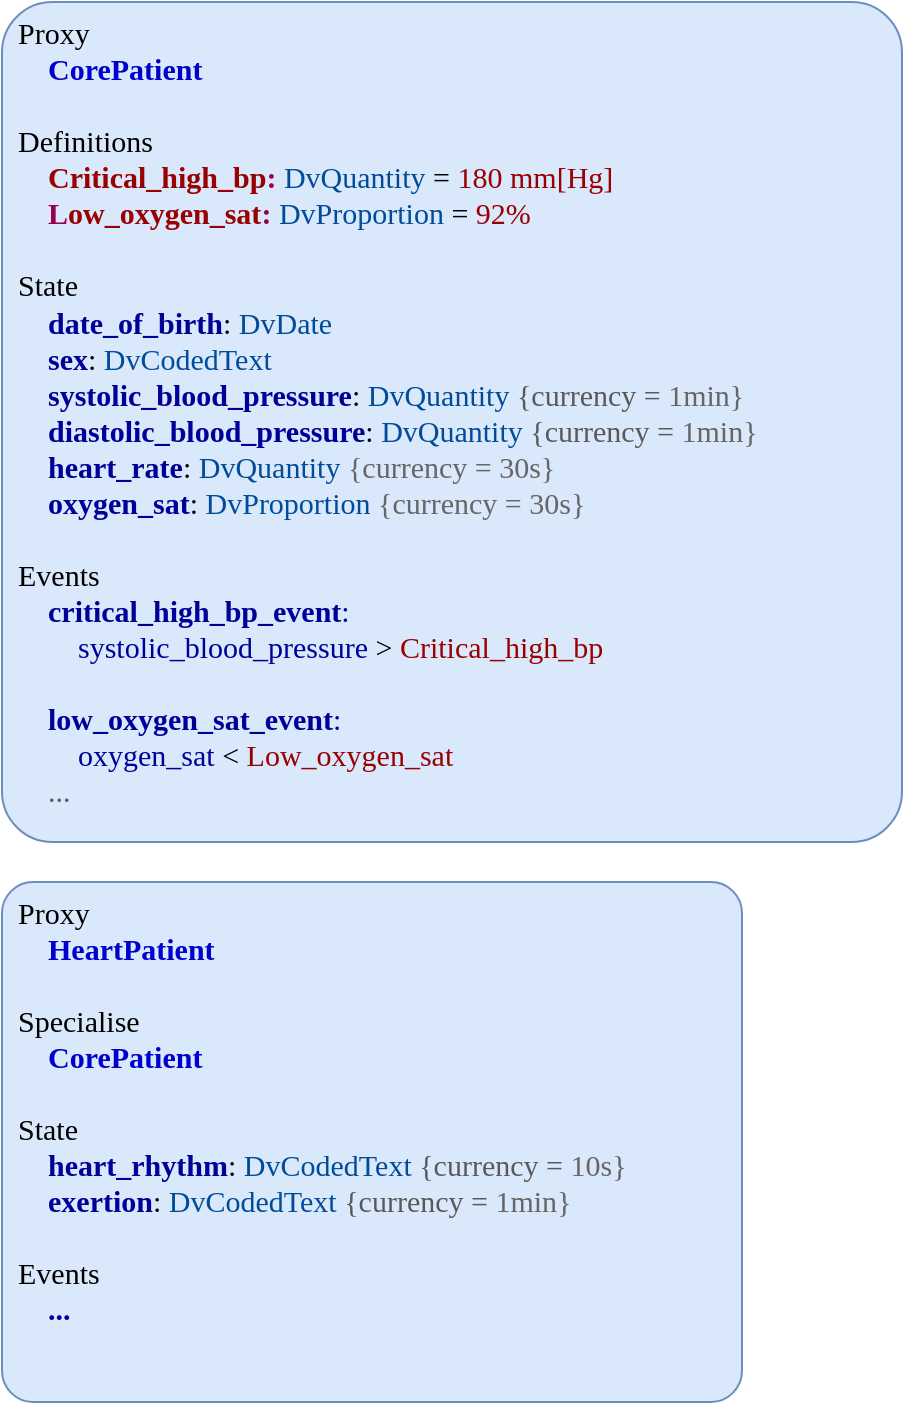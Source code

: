 <mxfile version="12.6.5" type="device"><diagram id="-mjmxiD4SZ3i_Z-_ZSI0" name="Page-1"><mxGraphModel dx="1368" dy="816" grid="1" gridSize="10" guides="1" tooltips="1" connect="1" arrows="1" fold="1" page="1" pageScale="1" pageWidth="1169" pageHeight="827" math="0" shadow="0"><root><mxCell id="0"/><mxCell id="1" parent="0"/><mxCell id="RvP3062w9t06JpOHgTbH-61" value="&lt;div style=&quot;font-size: 15px&quot;&gt;&lt;font style=&quot;font-size: 15px&quot;&gt;&lt;span&gt;Proxy&lt;/span&gt;&lt;/font&gt;&lt;/div&gt;&lt;div style=&quot;font-size: 15px&quot;&gt;&lt;font style=&quot;font-size: 15px&quot;&gt;&lt;span&gt;&amp;nbsp; &amp;nbsp;&amp;nbsp;&lt;/span&gt;&lt;font style=&quot;font-size: 15px&quot;&gt;&lt;b&gt;&lt;font color=&quot;#0000cc&quot;&gt;HeartPatient&lt;/font&gt;&lt;/b&gt;&lt;font color=&quot;#004c99&quot;&gt;&amp;nbsp;&lt;/font&gt;&lt;/font&gt;&lt;/font&gt;&lt;/div&gt;&lt;div style=&quot;font-size: 15px&quot;&gt;&lt;font style=&quot;font-size: 15px&quot;&gt;&lt;font style=&quot;font-size: 15px&quot;&gt;&lt;font color=&quot;#004c99&quot;&gt;&lt;br&gt;&lt;/font&gt;&lt;/font&gt;&lt;/font&gt;&lt;/div&gt;&lt;div style=&quot;font-size: 15px&quot;&gt;Specialise&lt;/div&gt;&lt;div style=&quot;font-size: 15px&quot;&gt;&lt;font style=&quot;font-size: 15px&quot;&gt;&lt;font style=&quot;font-size: 15px&quot;&gt;&lt;font color=&quot;#004c99&quot;&gt;&amp;nbsp; &amp;nbsp;&amp;nbsp;&lt;/font&gt;&lt;b&gt;&lt;font color=&quot;#0000cc&quot;&gt;CorePatient&lt;/font&gt;&lt;/b&gt;&lt;/font&gt;&lt;/font&gt;&lt;/div&gt;&lt;div style=&quot;font-size: 15px&quot;&gt;&lt;br&gt;&lt;/div&gt;&lt;div style=&quot;font-size: 15px&quot;&gt;State&lt;/div&gt;&lt;font style=&quot;font-size: 15px&quot;&gt;&lt;span style=&quot;white-space: nowrap&quot;&gt;&lt;div style=&quot;font-weight: bold&quot;&gt;&lt;b&gt;&lt;font color=&quot;#990000&quot; style=&quot;font-size: 15px&quot;&gt;&amp;nbsp; &amp;nbsp; &lt;/font&gt;&lt;font style=&quot;font-size: 15px&quot; color=&quot;#000099&quot;&gt;heart_rhythm&lt;/font&gt;&lt;/b&gt;&lt;span style=&quot;font-weight: normal&quot;&gt;:&amp;nbsp;&lt;/span&gt;&lt;font color=&quot;#004c99&quot; style=&quot;font-weight: normal ; font-size: 15px&quot;&gt;DvCodedText&lt;/font&gt;&lt;span style=&quot;font-weight: normal&quot;&gt;&amp;nbsp;&lt;/span&gt;&lt;font color=&quot;#595959&quot; style=&quot;font-weight: normal ; font-size: 15px&quot;&gt;{currency =&amp;nbsp;&lt;/font&gt;&lt;font color=&quot;#666666&quot; style=&quot;font-weight: normal ; font-size: 15px&quot;&gt;10s}&lt;/font&gt;&lt;/div&gt;&lt;div&gt;&lt;div style=&quot;font-weight: bold&quot;&gt;&lt;b&gt;&lt;font color=&quot;#990000&quot;&gt;&amp;nbsp; &amp;nbsp; &lt;/font&gt;&lt;font color=&quot;#000099&quot;&gt;exertion&lt;/font&gt;&lt;/b&gt;&lt;span style=&quot;font-weight: normal&quot;&gt;:&amp;nbsp;&lt;/span&gt;&lt;font color=&quot;#004c99&quot; style=&quot;font-weight: normal&quot;&gt;DvCodedText&lt;/font&gt;&lt;span style=&quot;font-weight: normal&quot;&gt;&amp;nbsp;&lt;/span&gt;&lt;font color=&quot;#595959&quot; style=&quot;font-weight: normal&quot;&gt;{currency =&amp;nbsp;&lt;/font&gt;&lt;font color=&quot;#666666&quot; style=&quot;font-weight: normal&quot;&gt;1min}&lt;/font&gt;&lt;/div&gt;&lt;div style=&quot;font-weight: bold&quot;&gt;&lt;font color=&quot;#666666&quot; style=&quot;font-weight: normal&quot;&gt;&lt;br&gt;&lt;/font&gt;&lt;/div&gt;&lt;div style=&quot;font-weight: bold&quot;&gt;&lt;font style=&quot;font-weight: normal&quot;&gt;Events&lt;/font&gt;&lt;/div&gt;&lt;div&gt;&lt;font color=&quot;#666666&quot; style=&quot;font-weight: normal&quot;&gt;&amp;nbsp; &amp;nbsp; &lt;/font&gt;&lt;font color=&quot;#000099&quot;&gt;&lt;b&gt;...&lt;/b&gt;&lt;/font&gt;&lt;/div&gt;&lt;div style=&quot;font-weight: bold&quot;&gt;&lt;font color=&quot;#666666&quot; style=&quot;font-weight: normal&quot;&gt;&lt;br&gt;&lt;/font&gt;&lt;/div&gt;&lt;/div&gt;&lt;/span&gt;&lt;/font&gt;" style="rounded=1;whiteSpace=wrap;html=1;fontSize=16;arcSize=6;verticalAlign=top;fillColor=#dae8fc;strokeColor=#6c8ebf;fontFamily=Tahoma;align=left;spacingLeft=6;" parent="1" vertex="1"><mxGeometry x="60" y="470" width="370" height="260" as="geometry"/></mxCell><mxCell id="G-r-zr2X4jl4nzTnfI1M-4" value="&lt;font style=&quot;font-size: 14px&quot;&gt;&lt;br&gt;&lt;/font&gt;" style="text;html=1;align=left;verticalAlign=middle;resizable=0;points=[];autosize=1;fontSize=12;fontFamily=Tahoma;" parent="1" vertex="1"><mxGeometry x="420" y="365.5" width="20" height="20" as="geometry"/></mxCell><mxCell id="LEaa0BhfU7wHosrzJUJ7-3" value="&lt;div style=&quot;font-size: 15px&quot;&gt;&lt;font style=&quot;font-size: 15px&quot;&gt;&lt;span&gt;Proxy&lt;/span&gt;&lt;/font&gt;&lt;/div&gt;&lt;div style=&quot;font-size: 15px&quot;&gt;&lt;font style=&quot;font-size: 15px&quot;&gt;&lt;font style=&quot;font-size: 15px&quot;&gt;&amp;nbsp; &amp;nbsp;&amp;nbsp;&lt;b&gt;&lt;font color=&quot;#0000cc&quot;&gt;CorePatient&lt;/font&gt;&lt;/b&gt;&lt;/font&gt;&lt;/font&gt;&lt;/div&gt;&lt;div style=&quot;font-size: 15px&quot;&gt;&lt;font style=&quot;font-size: 15px&quot;&gt;&lt;font style=&quot;font-size: 15px&quot;&gt;&lt;b style=&quot;color: rgb(153 , 0 , 77)&quot;&gt;&lt;br&gt;&lt;/b&gt;&lt;/font&gt;&lt;/font&gt;&lt;/div&gt;&lt;div style=&quot;font-size: 15px&quot;&gt;&lt;font style=&quot;font-size: 15px&quot;&gt;&lt;font style=&quot;font-size: 15px&quot;&gt;Definitions&lt;/font&gt;&lt;/font&gt;&lt;/div&gt;&lt;div style=&quot;font-size: 15px&quot;&gt;&lt;font style=&quot;font-size: 15px&quot;&gt;&lt;font style=&quot;font-size: 15px&quot;&gt;&lt;b style=&quot;color: rgb(153 , 0 , 77)&quot;&gt;&amp;nbsp; &amp;nbsp; &lt;/b&gt;&lt;b&gt;&lt;font color=&quot;#990000&quot;&gt;Critical_high_bp&lt;/font&gt;&lt;/b&gt;&lt;b style=&quot;color: rgb(153 , 0 , 77)&quot;&gt;: &lt;/b&gt;&lt;font color=&quot;#004c99&quot;&gt;DvQuantity&lt;/font&gt;&lt;font color=&quot;#000099&quot;&gt; &lt;/font&gt;=&lt;font color=&quot;#000099&quot;&gt; &lt;/font&gt;&lt;font color=&quot;#990000&quot;&gt;180 mm[Hg]&lt;/font&gt;&lt;/font&gt;&lt;/font&gt;&lt;/div&gt;&lt;div style=&quot;font-size: 15px&quot;&gt;&lt;font style=&quot;font-size: 15px&quot;&gt;&lt;font style=&quot;font-size: 15px&quot;&gt;&lt;div&gt;&lt;b style=&quot;color: rgb(153 , 0 , 77)&quot;&gt;&amp;nbsp; &amp;nbsp; L&lt;/b&gt;&lt;b&gt;&lt;font color=&quot;#990000&quot;&gt;ow_oxygen_sat&lt;/font&gt;&lt;/b&gt;&lt;b style=&quot;color: rgb(153 , 0 , 77)&quot;&gt;:&amp;nbsp;&lt;/b&gt;&lt;font color=&quot;#004c99&quot;&gt;DvProportion&lt;/font&gt;&lt;font color=&quot;#000099&quot;&gt;&amp;nbsp;&lt;/font&gt;=&lt;font color=&quot;#000099&quot;&gt;&amp;nbsp;&lt;/font&gt;&lt;font color=&quot;#990000&quot;&gt;92%&lt;/font&gt;&lt;/div&gt;&lt;div&gt;&lt;font color=&quot;#990000&quot;&gt;&lt;br&gt;&lt;/font&gt;&lt;/div&gt;&lt;/font&gt;&lt;/font&gt;&lt;/div&gt;&lt;div style=&quot;font-size: 15px&quot;&gt;State&lt;/div&gt;&lt;font style=&quot;font-size: 15px&quot;&gt;&lt;b style=&quot;white-space: nowrap&quot;&gt;&lt;font color=&quot;#990000&quot;&gt;&amp;nbsp; &amp;nbsp; &lt;/font&gt;&lt;font color=&quot;#000099&quot;&gt;date_of_birth&lt;/font&gt;&lt;/b&gt;&lt;span style=&quot;white-space: nowrap&quot;&gt;:&amp;nbsp;&lt;/span&gt;&lt;font color=&quot;#004c99&quot; style=&quot;white-space: nowrap&quot;&gt;DvDate&lt;/font&gt;&lt;b style=&quot;white-space: nowrap&quot;&gt;&lt;div&gt;&lt;b&gt;&lt;font color=&quot;#990000&quot;&gt;&amp;nbsp; &amp;nbsp; &lt;/font&gt;&lt;font color=&quot;#000099&quot;&gt;sex&lt;/font&gt;&lt;/b&gt;&lt;span style=&quot;font-weight: 400&quot;&gt;:&amp;nbsp;&lt;/span&gt;&lt;font color=&quot;#004c99&quot; style=&quot;font-weight: 400&quot;&gt;DvCodedText&lt;/font&gt;&lt;/div&gt;&lt;div&gt;&lt;b&gt;&lt;font color=&quot;#990000&quot; style=&quot;font-size: 15px&quot;&gt;&amp;nbsp; &amp;nbsp; &lt;/font&gt;&lt;font style=&quot;font-size: 15px&quot; color=&quot;#000099&quot;&gt;systolic_blood_pressure&lt;/font&gt;&lt;/b&gt;&lt;span style=&quot;font-weight: normal&quot;&gt;:&amp;nbsp;&lt;/span&gt;&lt;font color=&quot;#004c99&quot; style=&quot;font-weight: normal ; font-size: 15px&quot;&gt;DvQuantity&lt;/font&gt;&lt;span style=&quot;font-weight: normal&quot;&gt;&amp;nbsp;&lt;/span&gt;&lt;font color=&quot;#595959&quot; style=&quot;font-weight: normal ; font-size: 15px&quot;&gt;{currency =&amp;nbsp;&lt;/font&gt;&lt;font color=&quot;#666666&quot; style=&quot;font-weight: normal ; font-size: 15px&quot;&gt;1min}&lt;/font&gt;&lt;/div&gt;&lt;div&gt;&lt;b&gt;&lt;font color=&quot;#990000&quot;&gt;&amp;nbsp; &amp;nbsp; &lt;/font&gt;&lt;font color=&quot;#000099&quot;&gt;diastolic_blood_pressure&lt;/font&gt;&lt;/b&gt;&lt;span style=&quot;font-weight: normal&quot;&gt;:&amp;nbsp;&lt;/span&gt;&lt;font color=&quot;#004c99&quot; style=&quot;font-weight: normal&quot;&gt;DvQuantity&lt;/font&gt;&lt;span style=&quot;font-weight: normal&quot;&gt;&amp;nbsp;&lt;/span&gt;&lt;font color=&quot;#595959&quot; style=&quot;font-weight: normal&quot;&gt;{currency =&amp;nbsp;&lt;/font&gt;&lt;font color=&quot;#666666&quot; style=&quot;font-weight: normal&quot;&gt;1min}&lt;/font&gt;&lt;span style=&quot;font-weight: normal&quot;&gt;&lt;br&gt;&lt;/span&gt;&lt;/div&gt;&lt;/b&gt;&lt;font style=&quot;white-space: nowrap ; font-size: 15px&quot;&gt;&lt;div&gt;&lt;font style=&quot;font-size: 15px&quot;&gt;&lt;b&gt;&lt;font color=&quot;#990000&quot;&gt;&amp;nbsp; &amp;nbsp; &lt;/font&gt;&lt;font color=&quot;#000099&quot;&gt;heart_rate&lt;/font&gt;&lt;/b&gt;&lt;/font&gt;&lt;span style=&quot;color: rgb(0 , 0 , 0)&quot;&gt;:&amp;nbsp;&lt;/span&gt;&lt;font color=&quot;#004c99&quot; style=&quot;font-size: 15px&quot;&gt;DvQuantity&lt;/font&gt;&lt;span style=&quot;color: rgb(0 , 0 , 0)&quot;&gt;&amp;nbsp;&lt;/span&gt;&lt;font style=&quot;font-size: 15px&quot; color=&quot;#666666&quot;&gt;{currency = 30s}&lt;/font&gt;&lt;/div&gt;&lt;div&gt;&lt;b&gt;&lt;font color=&quot;#990000&quot;&gt;&amp;nbsp; &amp;nbsp;&amp;nbsp;&lt;/font&gt;&lt;font color=&quot;#000099&quot;&gt;oxygen_sat&lt;/font&gt;&lt;/b&gt;:&amp;nbsp;&lt;font color=&quot;#004c99&quot;&gt;DvProportion&lt;/font&gt;&amp;nbsp;&lt;font color=&quot;#666666&quot;&gt;{currency = 30s}&lt;/font&gt;&lt;font style=&quot;font-size: 15px&quot; color=&quot;#666666&quot;&gt;&lt;br&gt;&lt;/font&gt;&lt;/div&gt;&lt;div&gt;&lt;font color=&quot;#666666&quot;&gt;&lt;br&gt;&lt;/font&gt;&lt;/div&gt;&lt;div&gt;&lt;div style=&quot;font-weight: bold&quot;&gt;&lt;font style=&quot;font-weight: normal&quot;&gt;Events&lt;/font&gt;&lt;/div&gt;&lt;div&gt;&lt;font color=&quot;#666666&quot;&gt;&amp;nbsp; &amp;nbsp;&amp;nbsp;&lt;/font&gt;&lt;font color=&quot;#000099&quot;&gt;&lt;b&gt;critical_high_bp_event&lt;/b&gt;:&lt;/font&gt;&lt;/div&gt;&lt;div&gt;&lt;font color=&quot;#666666&quot;&gt;&amp;nbsp; &amp;nbsp; &amp;nbsp; &amp;nbsp;&amp;nbsp;&lt;/font&gt;&lt;font color=&quot;#000099&quot;&gt;systolic_blood_pressure&lt;/font&gt;&lt;font color=&quot;#666666&quot;&gt;&amp;nbsp;&lt;/font&gt;&amp;gt;&lt;font color=&quot;#666666&quot;&gt;&amp;nbsp;&lt;/font&gt;&lt;font color=&quot;#990000&quot;&gt;Critical_high_bp&lt;/font&gt;&lt;/div&gt;&lt;/div&gt;&lt;div&gt;&lt;font color=&quot;#990000&quot;&gt;&lt;br&gt;&lt;/font&gt;&lt;/div&gt;&lt;div&gt;&lt;font color=&quot;#666666&quot;&gt;&amp;nbsp; &amp;nbsp;&amp;nbsp;&lt;/font&gt;&lt;font color=&quot;#000099&quot;&gt;&lt;b&gt;low_oxygen_sat_event&lt;/b&gt;:&lt;/font&gt;&lt;/div&gt;&lt;div&gt;&lt;font color=&quot;#666666&quot;&gt;&amp;nbsp; &amp;nbsp; &amp;nbsp; &amp;nbsp;&amp;nbsp;&lt;/font&gt;&lt;font color=&quot;#000099&quot;&gt;oxygen_sat&lt;/font&gt;&lt;font color=&quot;#666666&quot;&gt;&amp;nbsp;&lt;/font&gt;&lt;span&gt;&amp;lt;&lt;/span&gt;&lt;font color=&quot;#666666&quot;&gt;&amp;nbsp;&lt;/font&gt;&lt;font color=&quot;#990000&quot;&gt;Low_oxygen_sat&lt;/font&gt;&lt;/div&gt;&lt;div&gt;&lt;font color=&quot;#595959&quot;&gt;&amp;nbsp; &amp;nbsp; ...&lt;/font&gt;&lt;/div&gt;&lt;/font&gt;&lt;/font&gt;" style="rounded=1;whiteSpace=wrap;html=1;fontSize=16;arcSize=6;verticalAlign=top;fillColor=#dae8fc;strokeColor=#6c8ebf;fontFamily=Tahoma;align=left;spacingLeft=6;" parent="1" vertex="1"><mxGeometry x="60" y="30" width="450" height="420" as="geometry"/></mxCell></root></mxGraphModel></diagram></mxfile>